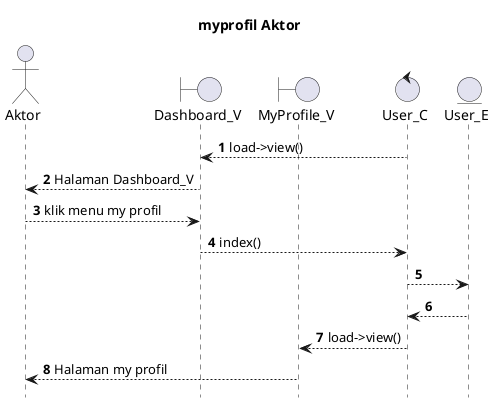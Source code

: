 @startuml

autonumber
hide footbox
title myprofil Aktor

Actor Aktor
boundary Dashboard_V
boundary MyProfile_V
control User_C
Entity User_E

User_C --> Dashboard_V: load->view()
Dashboard_V --> Aktor: Halaman Dashboard_V
Aktor --> Dashboard_V: klik menu my profil
Dashboard_V --> User_C: index()
User_C --> User_E:
    
    User_E --> User_C:
    User_C --> MyProfile_V: load->view()
    MyProfile_V --> Aktor: Halaman my profil

@enduml